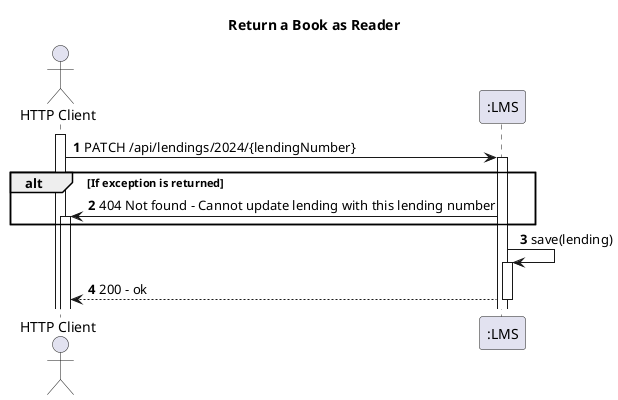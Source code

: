 @startuml
'https://plantuml.com/sequence-diagram
autoactivate on
autonumber

title Return a Book as Reader

actor "HTTP Client" as Anonymous
participant ":LMS" as System


activate Anonymous

Anonymous -> System: PATCH /api/lendings/2024/{lendingNumber}

alt If exception is returned
    System -> Anonymous: 404 Not found - Cannot update lending with this lending number
end

System -> System: save(lending)
System --> Anonymous: 200 - ok

@enduml
